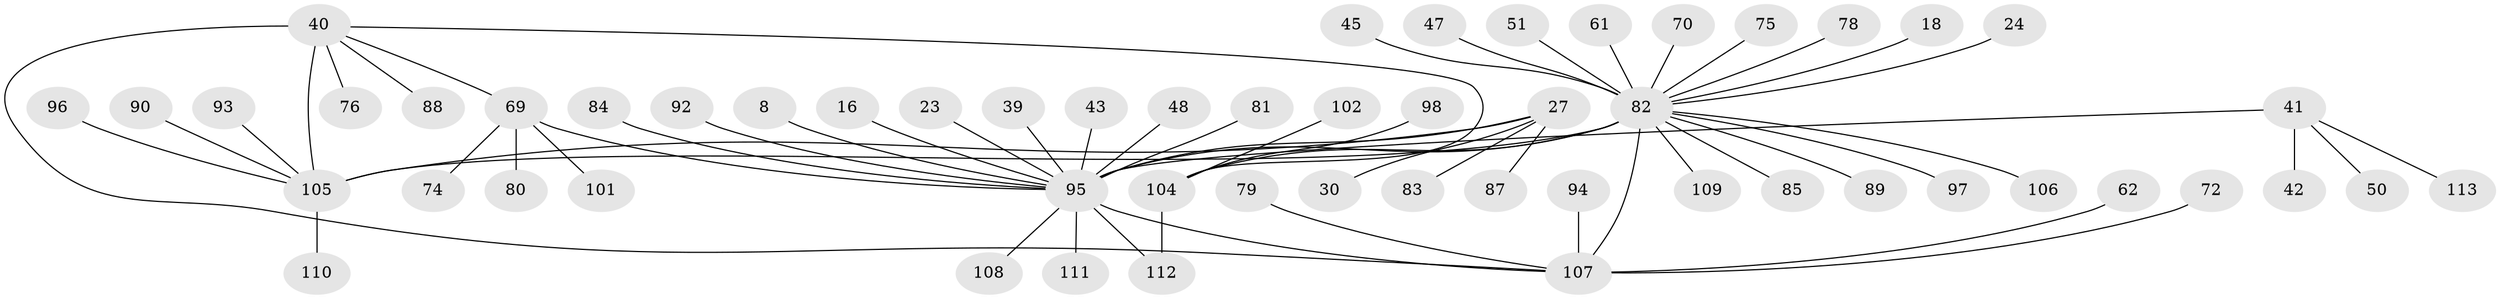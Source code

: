 // original degree distribution, {23: 0.008849557522123894, 5: 0.02654867256637168, 3: 0.061946902654867256, 4: 0.07964601769911504, 11: 0.008849557522123894, 15: 0.008849557522123894, 1: 0.584070796460177, 9: 0.008849557522123894, 2: 0.168141592920354, 7: 0.017699115044247787, 6: 0.017699115044247787, 8: 0.008849557522123894}
// Generated by graph-tools (version 1.1) at 2025/47/03/09/25 04:47:07]
// undirected, 56 vertices, 61 edges
graph export_dot {
graph [start="1"]
  node [color=gray90,style=filled];
  8;
  16;
  18;
  23;
  24;
  27 [super="+3"];
  30;
  39;
  40 [super="+11+6+10+25"];
  41 [super="+19"];
  42;
  43;
  45;
  47;
  48 [super="+46"];
  50;
  51 [super="+44"];
  61;
  62;
  69 [super="+17+22+28+49+58+63"];
  70;
  72;
  74;
  75;
  76;
  78;
  79;
  80;
  81;
  82 [super="+9+7+34"];
  83;
  84 [super="+26"];
  85;
  87;
  88 [super="+56+60"];
  89;
  90;
  92;
  93;
  94;
  95 [super="+38+1"];
  96;
  97;
  98 [super="+54"];
  101;
  102;
  104 [super="+5+32"];
  105 [super="+77+103+73"];
  106;
  107 [super="+64+100"];
  108;
  109 [super="+99"];
  110;
  111 [super="+91"];
  112 [super="+57"];
  113;
  8 -- 95;
  16 -- 95;
  18 -- 82;
  23 -- 95;
  24 -- 82;
  27 -- 83;
  27 -- 87;
  27 -- 30;
  27 -- 105;
  27 -- 95 [weight=2];
  39 -- 95;
  40 -- 69;
  40 -- 104;
  40 -- 105;
  40 -- 76;
  40 -- 88;
  40 -- 107 [weight=3];
  41 -- 42;
  41 -- 50;
  41 -- 113;
  41 -- 95 [weight=2];
  43 -- 95;
  45 -- 82;
  47 -- 82 [weight=2];
  48 -- 95;
  51 -- 82;
  61 -- 82;
  62 -- 107;
  69 -- 101;
  69 -- 74;
  69 -- 80;
  69 -- 95 [weight=2];
  70 -- 82;
  72 -- 107;
  75 -- 82;
  78 -- 82;
  79 -- 107;
  81 -- 95;
  82 -- 89;
  82 -- 105 [weight=3];
  82 -- 106;
  82 -- 97;
  82 -- 85;
  82 -- 104 [weight=2];
  82 -- 95 [weight=5];
  82 -- 109;
  82 -- 107 [weight=3];
  84 -- 95;
  90 -- 105;
  92 -- 95;
  93 -- 105;
  94 -- 107;
  95 -- 112;
  95 -- 108;
  95 -- 107;
  95 -- 111;
  96 -- 105;
  98 -- 104;
  102 -- 104;
  104 -- 112;
  105 -- 110;
}
